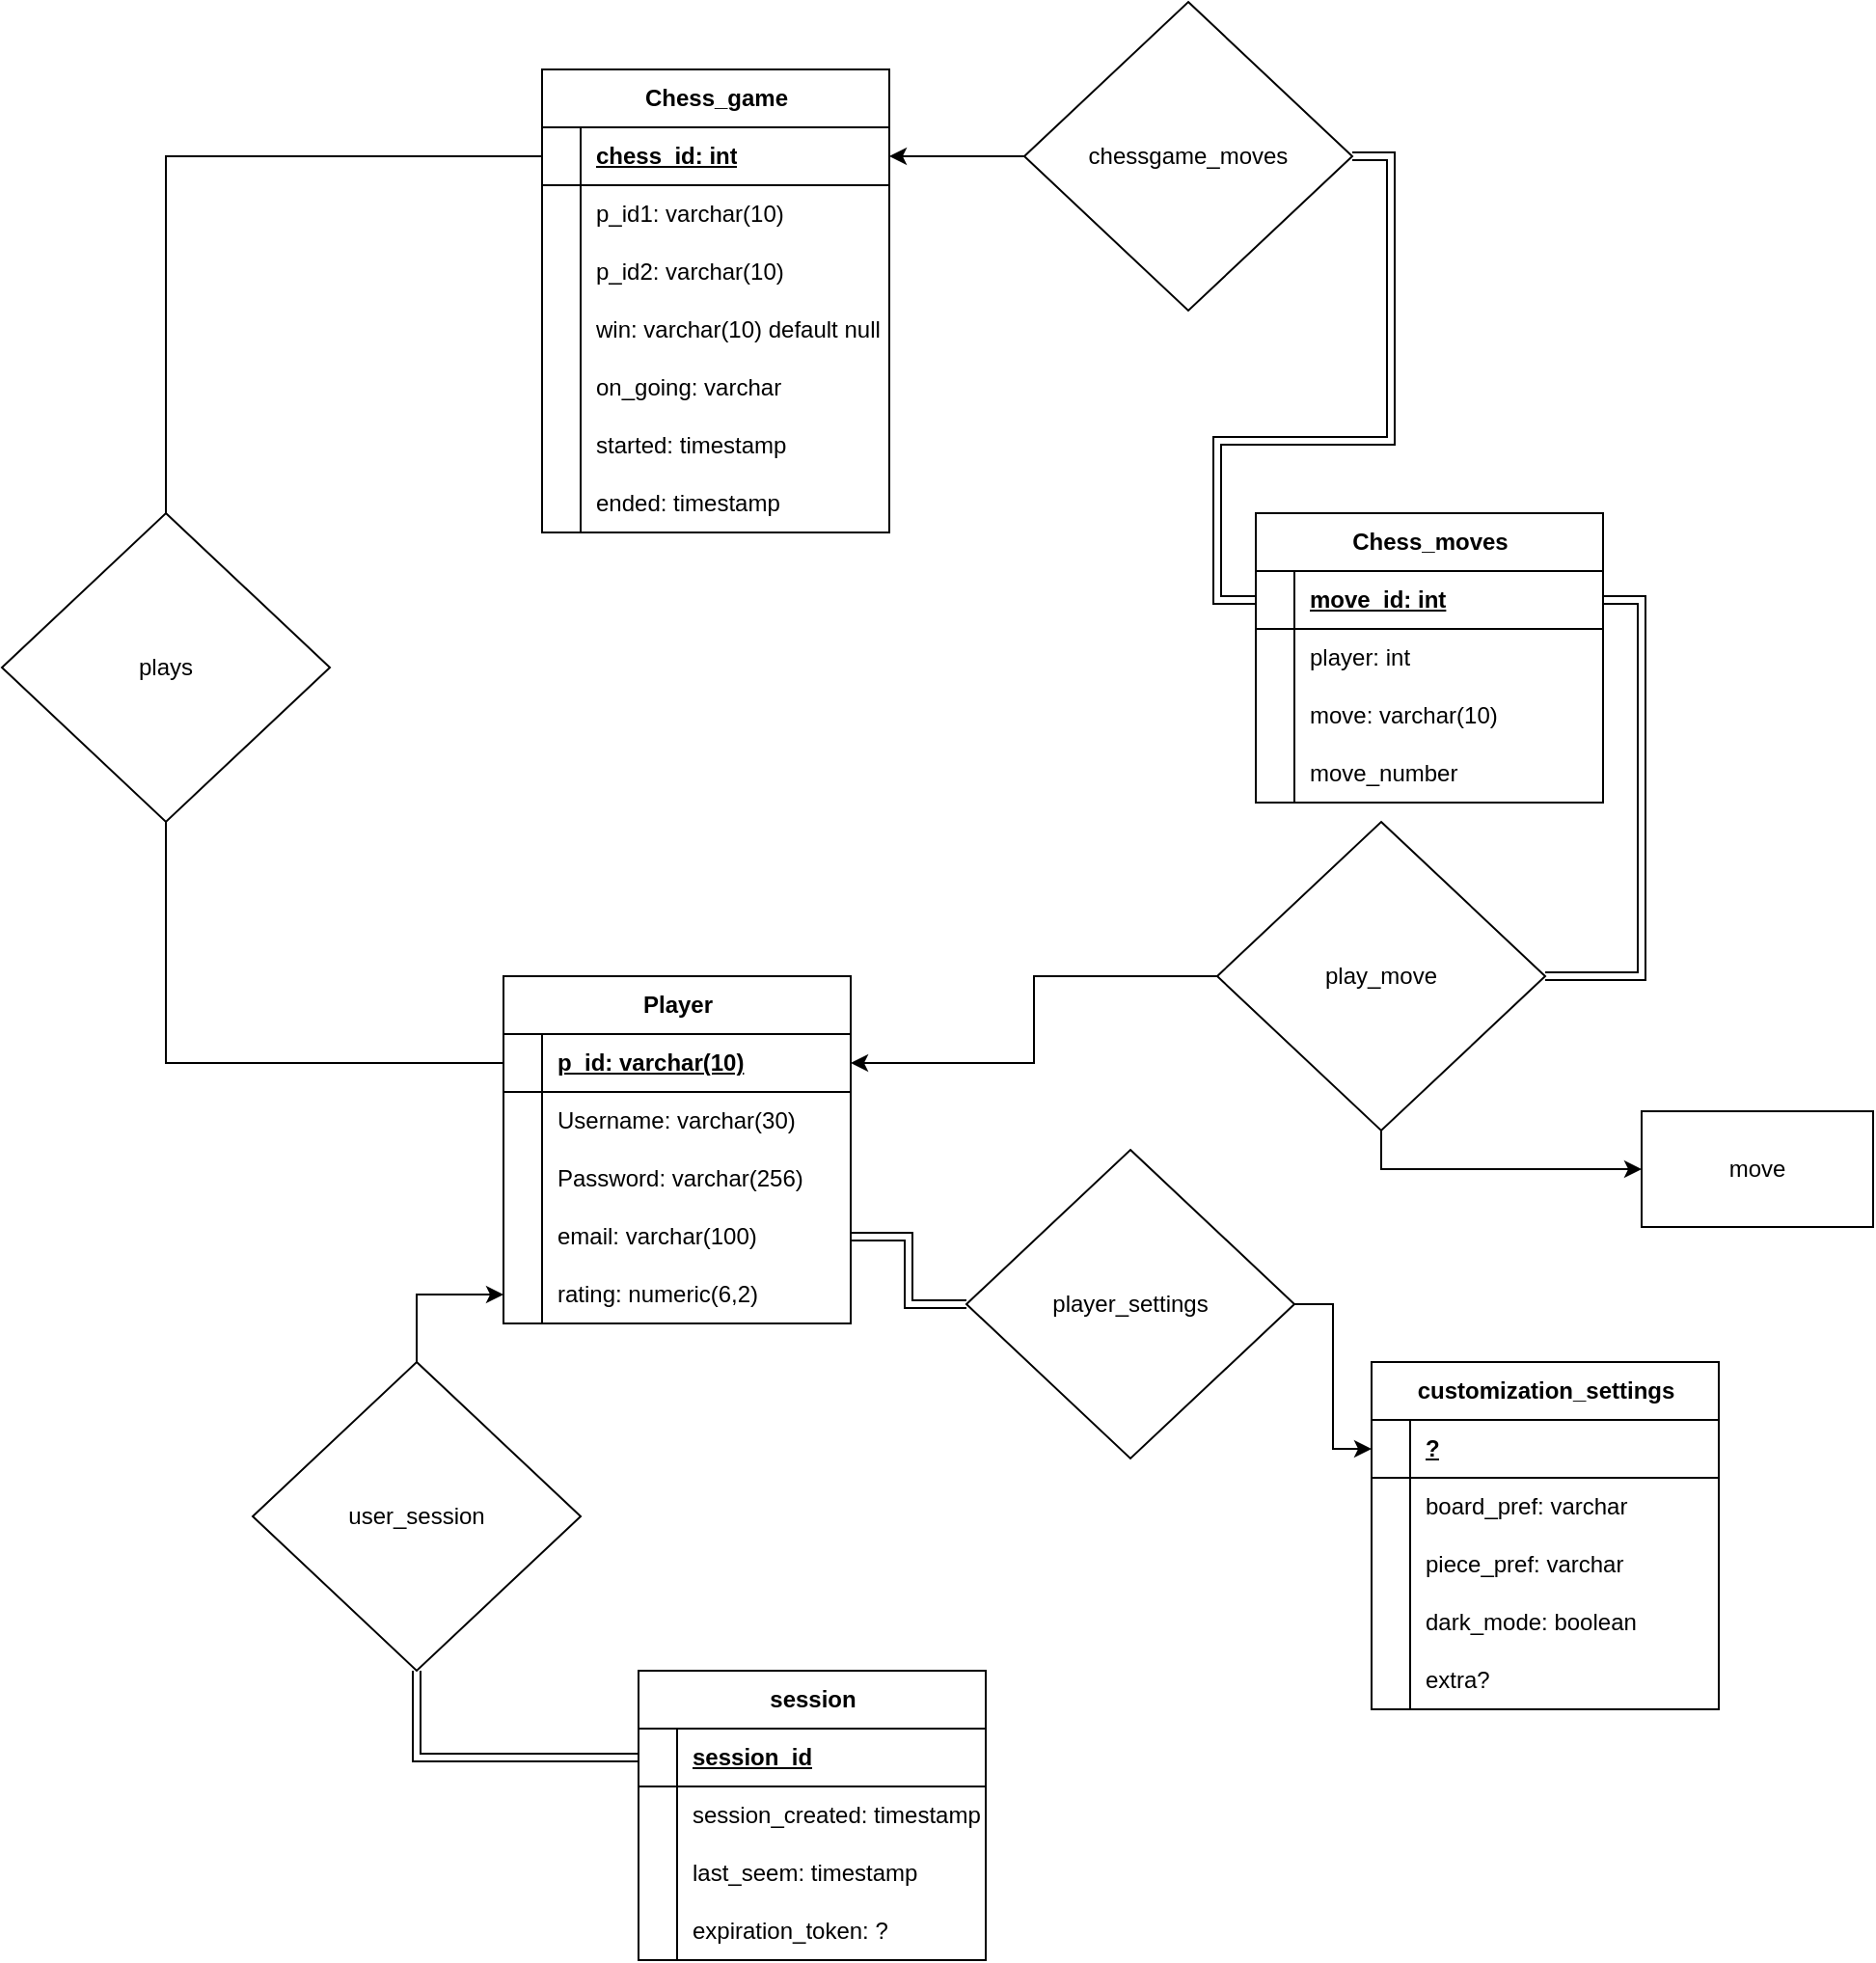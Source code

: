 <mxfile version="24.7.8">
  <diagram name="Page-1" id="qYrCSqp6k7sTd2x5lLK0">
    <mxGraphModel dx="989" dy="745" grid="1" gridSize="10" guides="1" tooltips="1" connect="1" arrows="1" fold="1" page="1" pageScale="1" pageWidth="850" pageHeight="1100" math="0" shadow="0">
      <root>
        <mxCell id="0" />
        <mxCell id="1" parent="0" />
        <mxCell id="iKL3PpLo9b1Wdhrj3Grf-9" value="Chess_game" style="shape=table;startSize=30;container=1;collapsible=1;childLayout=tableLayout;fixedRows=1;rowLines=0;fontStyle=1;align=center;resizeLast=1;html=1;" parent="1" vertex="1">
          <mxGeometry x="290" y="80" width="180" height="240" as="geometry" />
        </mxCell>
        <mxCell id="iKL3PpLo9b1Wdhrj3Grf-10" value="" style="shape=tableRow;horizontal=0;startSize=0;swimlaneHead=0;swimlaneBody=0;fillColor=none;collapsible=0;dropTarget=0;points=[[0,0.5],[1,0.5]];portConstraint=eastwest;top=0;left=0;right=0;bottom=1;" parent="iKL3PpLo9b1Wdhrj3Grf-9" vertex="1">
          <mxGeometry y="30" width="180" height="30" as="geometry" />
        </mxCell>
        <mxCell id="iKL3PpLo9b1Wdhrj3Grf-11" value="" style="shape=partialRectangle;connectable=0;fillColor=none;top=0;left=0;bottom=0;right=0;fontStyle=1;overflow=hidden;whiteSpace=wrap;html=1;" parent="iKL3PpLo9b1Wdhrj3Grf-10" vertex="1">
          <mxGeometry width="20" height="30" as="geometry">
            <mxRectangle width="20" height="30" as="alternateBounds" />
          </mxGeometry>
        </mxCell>
        <mxCell id="iKL3PpLo9b1Wdhrj3Grf-12" value="chess_id: int" style="shape=partialRectangle;connectable=0;fillColor=none;top=0;left=0;bottom=0;right=0;align=left;spacingLeft=6;fontStyle=5;overflow=hidden;whiteSpace=wrap;html=1;" parent="iKL3PpLo9b1Wdhrj3Grf-10" vertex="1">
          <mxGeometry x="20" width="160" height="30" as="geometry">
            <mxRectangle width="160" height="30" as="alternateBounds" />
          </mxGeometry>
        </mxCell>
        <mxCell id="iKL3PpLo9b1Wdhrj3Grf-13" value="" style="shape=tableRow;horizontal=0;startSize=0;swimlaneHead=0;swimlaneBody=0;fillColor=none;collapsible=0;dropTarget=0;points=[[0,0.5],[1,0.5]];portConstraint=eastwest;top=0;left=0;right=0;bottom=0;" parent="iKL3PpLo9b1Wdhrj3Grf-9" vertex="1">
          <mxGeometry y="60" width="180" height="30" as="geometry" />
        </mxCell>
        <mxCell id="iKL3PpLo9b1Wdhrj3Grf-14" value="" style="shape=partialRectangle;connectable=0;fillColor=none;top=0;left=0;bottom=0;right=0;editable=1;overflow=hidden;whiteSpace=wrap;html=1;" parent="iKL3PpLo9b1Wdhrj3Grf-13" vertex="1">
          <mxGeometry width="20" height="30" as="geometry">
            <mxRectangle width="20" height="30" as="alternateBounds" />
          </mxGeometry>
        </mxCell>
        <mxCell id="iKL3PpLo9b1Wdhrj3Grf-15" value="p_id1: varchar(10)" style="shape=partialRectangle;connectable=0;fillColor=none;top=0;left=0;bottom=0;right=0;align=left;spacingLeft=6;overflow=hidden;whiteSpace=wrap;html=1;" parent="iKL3PpLo9b1Wdhrj3Grf-13" vertex="1">
          <mxGeometry x="20" width="160" height="30" as="geometry">
            <mxRectangle width="160" height="30" as="alternateBounds" />
          </mxGeometry>
        </mxCell>
        <mxCell id="iKL3PpLo9b1Wdhrj3Grf-16" value="" style="shape=tableRow;horizontal=0;startSize=0;swimlaneHead=0;swimlaneBody=0;fillColor=none;collapsible=0;dropTarget=0;points=[[0,0.5],[1,0.5]];portConstraint=eastwest;top=0;left=0;right=0;bottom=0;" parent="iKL3PpLo9b1Wdhrj3Grf-9" vertex="1">
          <mxGeometry y="90" width="180" height="30" as="geometry" />
        </mxCell>
        <mxCell id="iKL3PpLo9b1Wdhrj3Grf-17" value="" style="shape=partialRectangle;connectable=0;fillColor=none;top=0;left=0;bottom=0;right=0;editable=1;overflow=hidden;whiteSpace=wrap;html=1;" parent="iKL3PpLo9b1Wdhrj3Grf-16" vertex="1">
          <mxGeometry width="20" height="30" as="geometry">
            <mxRectangle width="20" height="30" as="alternateBounds" />
          </mxGeometry>
        </mxCell>
        <mxCell id="iKL3PpLo9b1Wdhrj3Grf-18" value="p_id2: varchar(10)" style="shape=partialRectangle;connectable=0;fillColor=none;top=0;left=0;bottom=0;right=0;align=left;spacingLeft=6;overflow=hidden;whiteSpace=wrap;html=1;" parent="iKL3PpLo9b1Wdhrj3Grf-16" vertex="1">
          <mxGeometry x="20" width="160" height="30" as="geometry">
            <mxRectangle width="160" height="30" as="alternateBounds" />
          </mxGeometry>
        </mxCell>
        <mxCell id="iKL3PpLo9b1Wdhrj3Grf-19" value="" style="shape=tableRow;horizontal=0;startSize=0;swimlaneHead=0;swimlaneBody=0;fillColor=none;collapsible=0;dropTarget=0;points=[[0,0.5],[1,0.5]];portConstraint=eastwest;top=0;left=0;right=0;bottom=0;" parent="iKL3PpLo9b1Wdhrj3Grf-9" vertex="1">
          <mxGeometry y="120" width="180" height="30" as="geometry" />
        </mxCell>
        <mxCell id="iKL3PpLo9b1Wdhrj3Grf-20" value="" style="shape=partialRectangle;connectable=0;fillColor=none;top=0;left=0;bottom=0;right=0;editable=1;overflow=hidden;whiteSpace=wrap;html=1;" parent="iKL3PpLo9b1Wdhrj3Grf-19" vertex="1">
          <mxGeometry width="20" height="30" as="geometry">
            <mxRectangle width="20" height="30" as="alternateBounds" />
          </mxGeometry>
        </mxCell>
        <mxCell id="iKL3PpLo9b1Wdhrj3Grf-21" value="win: varchar(10) default null" style="shape=partialRectangle;connectable=0;fillColor=none;top=0;left=0;bottom=0;right=0;align=left;spacingLeft=6;overflow=hidden;whiteSpace=wrap;html=1;" parent="iKL3PpLo9b1Wdhrj3Grf-19" vertex="1">
          <mxGeometry x="20" width="160" height="30" as="geometry">
            <mxRectangle width="160" height="30" as="alternateBounds" />
          </mxGeometry>
        </mxCell>
        <mxCell id="HNaoeisaOIT4UkUStYvM-53" value="" style="shape=tableRow;horizontal=0;startSize=0;swimlaneHead=0;swimlaneBody=0;fillColor=none;collapsible=0;dropTarget=0;points=[[0,0.5],[1,0.5]];portConstraint=eastwest;top=0;left=0;right=0;bottom=0;" vertex="1" parent="iKL3PpLo9b1Wdhrj3Grf-9">
          <mxGeometry y="150" width="180" height="30" as="geometry" />
        </mxCell>
        <mxCell id="HNaoeisaOIT4UkUStYvM-54" value="" style="shape=partialRectangle;connectable=0;fillColor=none;top=0;left=0;bottom=0;right=0;editable=1;overflow=hidden;whiteSpace=wrap;html=1;" vertex="1" parent="HNaoeisaOIT4UkUStYvM-53">
          <mxGeometry width="20" height="30" as="geometry">
            <mxRectangle width="20" height="30" as="alternateBounds" />
          </mxGeometry>
        </mxCell>
        <mxCell id="HNaoeisaOIT4UkUStYvM-55" value="on_going: varchar" style="shape=partialRectangle;connectable=0;fillColor=none;top=0;left=0;bottom=0;right=0;align=left;spacingLeft=6;overflow=hidden;whiteSpace=wrap;html=1;" vertex="1" parent="HNaoeisaOIT4UkUStYvM-53">
          <mxGeometry x="20" width="160" height="30" as="geometry">
            <mxRectangle width="160" height="30" as="alternateBounds" />
          </mxGeometry>
        </mxCell>
        <mxCell id="HNaoeisaOIT4UkUStYvM-59" value="" style="shape=tableRow;horizontal=0;startSize=0;swimlaneHead=0;swimlaneBody=0;fillColor=none;collapsible=0;dropTarget=0;points=[[0,0.5],[1,0.5]];portConstraint=eastwest;top=0;left=0;right=0;bottom=0;" vertex="1" parent="iKL3PpLo9b1Wdhrj3Grf-9">
          <mxGeometry y="180" width="180" height="30" as="geometry" />
        </mxCell>
        <mxCell id="HNaoeisaOIT4UkUStYvM-60" value="" style="shape=partialRectangle;connectable=0;fillColor=none;top=0;left=0;bottom=0;right=0;editable=1;overflow=hidden;whiteSpace=wrap;html=1;" vertex="1" parent="HNaoeisaOIT4UkUStYvM-59">
          <mxGeometry width="20" height="30" as="geometry">
            <mxRectangle width="20" height="30" as="alternateBounds" />
          </mxGeometry>
        </mxCell>
        <mxCell id="HNaoeisaOIT4UkUStYvM-61" value="started: timestamp" style="shape=partialRectangle;connectable=0;fillColor=none;top=0;left=0;bottom=0;right=0;align=left;spacingLeft=6;overflow=hidden;whiteSpace=wrap;html=1;" vertex="1" parent="HNaoeisaOIT4UkUStYvM-59">
          <mxGeometry x="20" width="160" height="30" as="geometry">
            <mxRectangle width="160" height="30" as="alternateBounds" />
          </mxGeometry>
        </mxCell>
        <mxCell id="HNaoeisaOIT4UkUStYvM-62" value="" style="shape=tableRow;horizontal=0;startSize=0;swimlaneHead=0;swimlaneBody=0;fillColor=none;collapsible=0;dropTarget=0;points=[[0,0.5],[1,0.5]];portConstraint=eastwest;top=0;left=0;right=0;bottom=0;" vertex="1" parent="iKL3PpLo9b1Wdhrj3Grf-9">
          <mxGeometry y="210" width="180" height="30" as="geometry" />
        </mxCell>
        <mxCell id="HNaoeisaOIT4UkUStYvM-63" value="" style="shape=partialRectangle;connectable=0;fillColor=none;top=0;left=0;bottom=0;right=0;editable=1;overflow=hidden;whiteSpace=wrap;html=1;" vertex="1" parent="HNaoeisaOIT4UkUStYvM-62">
          <mxGeometry width="20" height="30" as="geometry">
            <mxRectangle width="20" height="30" as="alternateBounds" />
          </mxGeometry>
        </mxCell>
        <mxCell id="HNaoeisaOIT4UkUStYvM-64" value="ended: timestamp" style="shape=partialRectangle;connectable=0;fillColor=none;top=0;left=0;bottom=0;right=0;align=left;spacingLeft=6;overflow=hidden;whiteSpace=wrap;html=1;" vertex="1" parent="HNaoeisaOIT4UkUStYvM-62">
          <mxGeometry x="20" width="160" height="30" as="geometry">
            <mxRectangle width="160" height="30" as="alternateBounds" />
          </mxGeometry>
        </mxCell>
        <mxCell id="iKL3PpLo9b1Wdhrj3Grf-22" value="Chess_moves" style="shape=table;startSize=30;container=1;collapsible=1;childLayout=tableLayout;fixedRows=1;rowLines=0;fontStyle=1;align=center;resizeLast=1;html=1;" parent="1" vertex="1">
          <mxGeometry x="660" y="310" width="180" height="150" as="geometry" />
        </mxCell>
        <mxCell id="iKL3PpLo9b1Wdhrj3Grf-23" value="" style="shape=tableRow;horizontal=0;startSize=0;swimlaneHead=0;swimlaneBody=0;fillColor=none;collapsible=0;dropTarget=0;points=[[0,0.5],[1,0.5]];portConstraint=eastwest;top=0;left=0;right=0;bottom=1;" parent="iKL3PpLo9b1Wdhrj3Grf-22" vertex="1">
          <mxGeometry y="30" width="180" height="30" as="geometry" />
        </mxCell>
        <mxCell id="iKL3PpLo9b1Wdhrj3Grf-24" value="" style="shape=partialRectangle;connectable=0;fillColor=none;top=0;left=0;bottom=0;right=0;fontStyle=1;overflow=hidden;whiteSpace=wrap;html=1;" parent="iKL3PpLo9b1Wdhrj3Grf-23" vertex="1">
          <mxGeometry width="20" height="30" as="geometry">
            <mxRectangle width="20" height="30" as="alternateBounds" />
          </mxGeometry>
        </mxCell>
        <mxCell id="iKL3PpLo9b1Wdhrj3Grf-25" value="move_id: int" style="shape=partialRectangle;connectable=0;fillColor=none;top=0;left=0;bottom=0;right=0;align=left;spacingLeft=6;fontStyle=5;overflow=hidden;whiteSpace=wrap;html=1;" parent="iKL3PpLo9b1Wdhrj3Grf-23" vertex="1">
          <mxGeometry x="20" width="160" height="30" as="geometry">
            <mxRectangle width="160" height="30" as="alternateBounds" />
          </mxGeometry>
        </mxCell>
        <mxCell id="iKL3PpLo9b1Wdhrj3Grf-26" value="" style="shape=tableRow;horizontal=0;startSize=0;swimlaneHead=0;swimlaneBody=0;fillColor=none;collapsible=0;dropTarget=0;points=[[0,0.5],[1,0.5]];portConstraint=eastwest;top=0;left=0;right=0;bottom=0;" parent="iKL3PpLo9b1Wdhrj3Grf-22" vertex="1">
          <mxGeometry y="60" width="180" height="30" as="geometry" />
        </mxCell>
        <mxCell id="iKL3PpLo9b1Wdhrj3Grf-27" value="" style="shape=partialRectangle;connectable=0;fillColor=none;top=0;left=0;bottom=0;right=0;editable=1;overflow=hidden;whiteSpace=wrap;html=1;" parent="iKL3PpLo9b1Wdhrj3Grf-26" vertex="1">
          <mxGeometry width="20" height="30" as="geometry">
            <mxRectangle width="20" height="30" as="alternateBounds" />
          </mxGeometry>
        </mxCell>
        <mxCell id="iKL3PpLo9b1Wdhrj3Grf-28" value="player: int" style="shape=partialRectangle;connectable=0;fillColor=none;top=0;left=0;bottom=0;right=0;align=left;spacingLeft=6;overflow=hidden;whiteSpace=wrap;html=1;" parent="iKL3PpLo9b1Wdhrj3Grf-26" vertex="1">
          <mxGeometry x="20" width="160" height="30" as="geometry">
            <mxRectangle width="160" height="30" as="alternateBounds" />
          </mxGeometry>
        </mxCell>
        <mxCell id="iKL3PpLo9b1Wdhrj3Grf-29" value="" style="shape=tableRow;horizontal=0;startSize=0;swimlaneHead=0;swimlaneBody=0;fillColor=none;collapsible=0;dropTarget=0;points=[[0,0.5],[1,0.5]];portConstraint=eastwest;top=0;left=0;right=0;bottom=0;" parent="iKL3PpLo9b1Wdhrj3Grf-22" vertex="1">
          <mxGeometry y="90" width="180" height="30" as="geometry" />
        </mxCell>
        <mxCell id="iKL3PpLo9b1Wdhrj3Grf-30" value="" style="shape=partialRectangle;connectable=0;fillColor=none;top=0;left=0;bottom=0;right=0;editable=1;overflow=hidden;whiteSpace=wrap;html=1;" parent="iKL3PpLo9b1Wdhrj3Grf-29" vertex="1">
          <mxGeometry width="20" height="30" as="geometry">
            <mxRectangle width="20" height="30" as="alternateBounds" />
          </mxGeometry>
        </mxCell>
        <mxCell id="iKL3PpLo9b1Wdhrj3Grf-31" value="move: varchar(10)" style="shape=partialRectangle;connectable=0;fillColor=none;top=0;left=0;bottom=0;right=0;align=left;spacingLeft=6;overflow=hidden;whiteSpace=wrap;html=1;" parent="iKL3PpLo9b1Wdhrj3Grf-29" vertex="1">
          <mxGeometry x="20" width="160" height="30" as="geometry">
            <mxRectangle width="160" height="30" as="alternateBounds" />
          </mxGeometry>
        </mxCell>
        <mxCell id="iKL3PpLo9b1Wdhrj3Grf-32" value="" style="shape=tableRow;horizontal=0;startSize=0;swimlaneHead=0;swimlaneBody=0;fillColor=none;collapsible=0;dropTarget=0;points=[[0,0.5],[1,0.5]];portConstraint=eastwest;top=0;left=0;right=0;bottom=0;" parent="iKL3PpLo9b1Wdhrj3Grf-22" vertex="1">
          <mxGeometry y="120" width="180" height="30" as="geometry" />
        </mxCell>
        <mxCell id="iKL3PpLo9b1Wdhrj3Grf-33" value="" style="shape=partialRectangle;connectable=0;fillColor=none;top=0;left=0;bottom=0;right=0;editable=1;overflow=hidden;whiteSpace=wrap;html=1;" parent="iKL3PpLo9b1Wdhrj3Grf-32" vertex="1">
          <mxGeometry width="20" height="30" as="geometry">
            <mxRectangle width="20" height="30" as="alternateBounds" />
          </mxGeometry>
        </mxCell>
        <mxCell id="iKL3PpLo9b1Wdhrj3Grf-34" value="move_number" style="shape=partialRectangle;connectable=0;fillColor=none;top=0;left=0;bottom=0;right=0;align=left;spacingLeft=6;overflow=hidden;whiteSpace=wrap;html=1;" parent="iKL3PpLo9b1Wdhrj3Grf-32" vertex="1">
          <mxGeometry x="20" width="160" height="30" as="geometry">
            <mxRectangle width="160" height="30" as="alternateBounds" />
          </mxGeometry>
        </mxCell>
        <mxCell id="iKL3PpLo9b1Wdhrj3Grf-35" value="Player" style="shape=table;startSize=30;container=1;collapsible=1;childLayout=tableLayout;fixedRows=1;rowLines=0;fontStyle=1;align=center;resizeLast=1;html=1;" parent="1" vertex="1">
          <mxGeometry x="270" y="550" width="180" height="180" as="geometry" />
        </mxCell>
        <mxCell id="iKL3PpLo9b1Wdhrj3Grf-36" value="" style="shape=tableRow;horizontal=0;startSize=0;swimlaneHead=0;swimlaneBody=0;fillColor=none;collapsible=0;dropTarget=0;points=[[0,0.5],[1,0.5]];portConstraint=eastwest;top=0;left=0;right=0;bottom=1;" parent="iKL3PpLo9b1Wdhrj3Grf-35" vertex="1">
          <mxGeometry y="30" width="180" height="30" as="geometry" />
        </mxCell>
        <mxCell id="iKL3PpLo9b1Wdhrj3Grf-37" value="" style="shape=partialRectangle;connectable=0;fillColor=none;top=0;left=0;bottom=0;right=0;fontStyle=1;overflow=hidden;whiteSpace=wrap;html=1;" parent="iKL3PpLo9b1Wdhrj3Grf-36" vertex="1">
          <mxGeometry width="20" height="30" as="geometry">
            <mxRectangle width="20" height="30" as="alternateBounds" />
          </mxGeometry>
        </mxCell>
        <mxCell id="iKL3PpLo9b1Wdhrj3Grf-38" value="p_id: varchar(10)" style="shape=partialRectangle;connectable=0;fillColor=none;top=0;left=0;bottom=0;right=0;align=left;spacingLeft=6;fontStyle=5;overflow=hidden;whiteSpace=wrap;html=1;" parent="iKL3PpLo9b1Wdhrj3Grf-36" vertex="1">
          <mxGeometry x="20" width="160" height="30" as="geometry">
            <mxRectangle width="160" height="30" as="alternateBounds" />
          </mxGeometry>
        </mxCell>
        <mxCell id="iKL3PpLo9b1Wdhrj3Grf-39" value="" style="shape=tableRow;horizontal=0;startSize=0;swimlaneHead=0;swimlaneBody=0;fillColor=none;collapsible=0;dropTarget=0;points=[[0,0.5],[1,0.5]];portConstraint=eastwest;top=0;left=0;right=0;bottom=0;" parent="iKL3PpLo9b1Wdhrj3Grf-35" vertex="1">
          <mxGeometry y="60" width="180" height="30" as="geometry" />
        </mxCell>
        <mxCell id="iKL3PpLo9b1Wdhrj3Grf-40" value="" style="shape=partialRectangle;connectable=0;fillColor=none;top=0;left=0;bottom=0;right=0;editable=1;overflow=hidden;whiteSpace=wrap;html=1;" parent="iKL3PpLo9b1Wdhrj3Grf-39" vertex="1">
          <mxGeometry width="20" height="30" as="geometry">
            <mxRectangle width="20" height="30" as="alternateBounds" />
          </mxGeometry>
        </mxCell>
        <mxCell id="iKL3PpLo9b1Wdhrj3Grf-41" value="Username: varchar(30)" style="shape=partialRectangle;connectable=0;fillColor=none;top=0;left=0;bottom=0;right=0;align=left;spacingLeft=6;overflow=hidden;whiteSpace=wrap;html=1;" parent="iKL3PpLo9b1Wdhrj3Grf-39" vertex="1">
          <mxGeometry x="20" width="160" height="30" as="geometry">
            <mxRectangle width="160" height="30" as="alternateBounds" />
          </mxGeometry>
        </mxCell>
        <mxCell id="iKL3PpLo9b1Wdhrj3Grf-42" value="" style="shape=tableRow;horizontal=0;startSize=0;swimlaneHead=0;swimlaneBody=0;fillColor=none;collapsible=0;dropTarget=0;points=[[0,0.5],[1,0.5]];portConstraint=eastwest;top=0;left=0;right=0;bottom=0;" parent="iKL3PpLo9b1Wdhrj3Grf-35" vertex="1">
          <mxGeometry y="90" width="180" height="30" as="geometry" />
        </mxCell>
        <mxCell id="iKL3PpLo9b1Wdhrj3Grf-43" value="" style="shape=partialRectangle;connectable=0;fillColor=none;top=0;left=0;bottom=0;right=0;editable=1;overflow=hidden;whiteSpace=wrap;html=1;" parent="iKL3PpLo9b1Wdhrj3Grf-42" vertex="1">
          <mxGeometry width="20" height="30" as="geometry">
            <mxRectangle width="20" height="30" as="alternateBounds" />
          </mxGeometry>
        </mxCell>
        <mxCell id="iKL3PpLo9b1Wdhrj3Grf-44" value="Password: varchar(256)" style="shape=partialRectangle;connectable=0;fillColor=none;top=0;left=0;bottom=0;right=0;align=left;spacingLeft=6;overflow=hidden;whiteSpace=wrap;html=1;" parent="iKL3PpLo9b1Wdhrj3Grf-42" vertex="1">
          <mxGeometry x="20" width="160" height="30" as="geometry">
            <mxRectangle width="160" height="30" as="alternateBounds" />
          </mxGeometry>
        </mxCell>
        <mxCell id="iKL3PpLo9b1Wdhrj3Grf-45" value="" style="shape=tableRow;horizontal=0;startSize=0;swimlaneHead=0;swimlaneBody=0;fillColor=none;collapsible=0;dropTarget=0;points=[[0,0.5],[1,0.5]];portConstraint=eastwest;top=0;left=0;right=0;bottom=0;" parent="iKL3PpLo9b1Wdhrj3Grf-35" vertex="1">
          <mxGeometry y="120" width="180" height="30" as="geometry" />
        </mxCell>
        <mxCell id="iKL3PpLo9b1Wdhrj3Grf-46" value="" style="shape=partialRectangle;connectable=0;fillColor=none;top=0;left=0;bottom=0;right=0;editable=1;overflow=hidden;whiteSpace=wrap;html=1;" parent="iKL3PpLo9b1Wdhrj3Grf-45" vertex="1">
          <mxGeometry width="20" height="30" as="geometry">
            <mxRectangle width="20" height="30" as="alternateBounds" />
          </mxGeometry>
        </mxCell>
        <mxCell id="iKL3PpLo9b1Wdhrj3Grf-47" value="email: varchar(100)" style="shape=partialRectangle;connectable=0;fillColor=none;top=0;left=0;bottom=0;right=0;align=left;spacingLeft=6;overflow=hidden;whiteSpace=wrap;html=1;" parent="iKL3PpLo9b1Wdhrj3Grf-45" vertex="1">
          <mxGeometry x="20" width="160" height="30" as="geometry">
            <mxRectangle width="160" height="30" as="alternateBounds" />
          </mxGeometry>
        </mxCell>
        <mxCell id="iKL3PpLo9b1Wdhrj3Grf-93" value="" style="shape=tableRow;horizontal=0;startSize=0;swimlaneHead=0;swimlaneBody=0;fillColor=none;collapsible=0;dropTarget=0;points=[[0,0.5],[1,0.5]];portConstraint=eastwest;top=0;left=0;right=0;bottom=0;" parent="iKL3PpLo9b1Wdhrj3Grf-35" vertex="1">
          <mxGeometry y="150" width="180" height="30" as="geometry" />
        </mxCell>
        <mxCell id="iKL3PpLo9b1Wdhrj3Grf-94" value="" style="shape=partialRectangle;connectable=0;fillColor=none;top=0;left=0;bottom=0;right=0;editable=1;overflow=hidden;whiteSpace=wrap;html=1;" parent="iKL3PpLo9b1Wdhrj3Grf-93" vertex="1">
          <mxGeometry width="20" height="30" as="geometry">
            <mxRectangle width="20" height="30" as="alternateBounds" />
          </mxGeometry>
        </mxCell>
        <mxCell id="iKL3PpLo9b1Wdhrj3Grf-95" value="rating: numeric(6,2)" style="shape=partialRectangle;connectable=0;fillColor=none;top=0;left=0;bottom=0;right=0;align=left;spacingLeft=6;overflow=hidden;whiteSpace=wrap;html=1;" parent="iKL3PpLo9b1Wdhrj3Grf-93" vertex="1">
          <mxGeometry x="20" width="160" height="30" as="geometry">
            <mxRectangle width="160" height="30" as="alternateBounds" />
          </mxGeometry>
        </mxCell>
        <mxCell id="HNaoeisaOIT4UkUStYvM-3" style="edgeStyle=orthogonalEdgeStyle;rounded=0;orthogonalLoop=1;jettySize=auto;html=1;exitX=0.5;exitY=0;exitDx=0;exitDy=0;entryX=0;entryY=0.5;entryDx=0;entryDy=0;endArrow=none;endFill=0;" edge="1" parent="1" source="iKL3PpLo9b1Wdhrj3Grf-96" target="iKL3PpLo9b1Wdhrj3Grf-10">
          <mxGeometry relative="1" as="geometry" />
        </mxCell>
        <mxCell id="iKL3PpLo9b1Wdhrj3Grf-96" value="plays" style="rhombus;whiteSpace=wrap;html=1;" parent="1" vertex="1">
          <mxGeometry x="10" y="310" width="170" height="160" as="geometry" />
        </mxCell>
        <mxCell id="HNaoeisaOIT4UkUStYvM-7" style="edgeStyle=orthogonalEdgeStyle;rounded=0;orthogonalLoop=1;jettySize=auto;html=1;exitX=1;exitY=0.5;exitDx=0;exitDy=0;entryX=0;entryY=0.5;entryDx=0;entryDy=0;endArrow=none;endFill=0;shape=link;" edge="1" parent="1" source="HNaoeisaOIT4UkUStYvM-5" target="iKL3PpLo9b1Wdhrj3Grf-23">
          <mxGeometry relative="1" as="geometry" />
        </mxCell>
        <mxCell id="HNaoeisaOIT4UkUStYvM-5" value="chessgame_moves" style="rhombus;whiteSpace=wrap;html=1;" vertex="1" parent="1">
          <mxGeometry x="540" y="45" width="170" height="160" as="geometry" />
        </mxCell>
        <mxCell id="HNaoeisaOIT4UkUStYvM-6" style="edgeStyle=orthogonalEdgeStyle;rounded=0;orthogonalLoop=1;jettySize=auto;html=1;exitX=1;exitY=0.5;exitDx=0;exitDy=0;entryX=0;entryY=0.5;entryDx=0;entryDy=0;endArrow=none;endFill=0;startArrow=classic;startFill=1;" edge="1" parent="1" source="iKL3PpLo9b1Wdhrj3Grf-10" target="HNaoeisaOIT4UkUStYvM-5">
          <mxGeometry relative="1" as="geometry" />
        </mxCell>
        <mxCell id="HNaoeisaOIT4UkUStYvM-10" style="edgeStyle=orthogonalEdgeStyle;rounded=0;orthogonalLoop=1;jettySize=auto;html=1;exitX=1;exitY=0.5;exitDx=0;exitDy=0;entryX=1;entryY=0.5;entryDx=0;entryDy=0;endArrow=none;endFill=0;shape=link;" edge="1" parent="1" source="HNaoeisaOIT4UkUStYvM-8" target="iKL3PpLo9b1Wdhrj3Grf-23">
          <mxGeometry relative="1" as="geometry" />
        </mxCell>
        <mxCell id="HNaoeisaOIT4UkUStYvM-66" value="" style="edgeStyle=orthogonalEdgeStyle;rounded=0;orthogonalLoop=1;jettySize=auto;html=1;exitX=0.5;exitY=1;exitDx=0;exitDy=0;entryX=0;entryY=0.5;entryDx=0;entryDy=0;" edge="1" parent="1" source="HNaoeisaOIT4UkUStYvM-8" target="HNaoeisaOIT4UkUStYvM-65">
          <mxGeometry relative="1" as="geometry" />
        </mxCell>
        <mxCell id="HNaoeisaOIT4UkUStYvM-8" value="play_move" style="rhombus;whiteSpace=wrap;html=1;" vertex="1" parent="1">
          <mxGeometry x="640" y="470" width="170" height="160" as="geometry" />
        </mxCell>
        <mxCell id="HNaoeisaOIT4UkUStYvM-9" style="edgeStyle=orthogonalEdgeStyle;rounded=0;orthogonalLoop=1;jettySize=auto;html=1;exitX=1;exitY=0.5;exitDx=0;exitDy=0;endArrow=none;endFill=0;startArrow=classic;startFill=1;" edge="1" parent="1" source="iKL3PpLo9b1Wdhrj3Grf-36" target="HNaoeisaOIT4UkUStYvM-8">
          <mxGeometry relative="1" as="geometry" />
        </mxCell>
        <mxCell id="HNaoeisaOIT4UkUStYvM-11" style="edgeStyle=orthogonalEdgeStyle;rounded=0;orthogonalLoop=1;jettySize=auto;html=1;exitX=0;exitY=0.5;exitDx=0;exitDy=0;entryX=0.5;entryY=1;entryDx=0;entryDy=0;endArrow=none;endFill=0;" edge="1" parent="1" source="iKL3PpLo9b1Wdhrj3Grf-36" target="iKL3PpLo9b1Wdhrj3Grf-96">
          <mxGeometry relative="1" as="geometry" />
        </mxCell>
        <mxCell id="HNaoeisaOIT4UkUStYvM-12" value="customization_settings" style="shape=table;startSize=30;container=1;collapsible=1;childLayout=tableLayout;fixedRows=1;rowLines=0;fontStyle=1;align=center;resizeLast=1;html=1;" vertex="1" parent="1">
          <mxGeometry x="720" y="750" width="180" height="180" as="geometry" />
        </mxCell>
        <mxCell id="HNaoeisaOIT4UkUStYvM-13" value="" style="shape=tableRow;horizontal=0;startSize=0;swimlaneHead=0;swimlaneBody=0;fillColor=none;collapsible=0;dropTarget=0;points=[[0,0.5],[1,0.5]];portConstraint=eastwest;top=0;left=0;right=0;bottom=1;" vertex="1" parent="HNaoeisaOIT4UkUStYvM-12">
          <mxGeometry y="30" width="180" height="30" as="geometry" />
        </mxCell>
        <mxCell id="HNaoeisaOIT4UkUStYvM-14" value="" style="shape=partialRectangle;connectable=0;fillColor=none;top=0;left=0;bottom=0;right=0;fontStyle=1;overflow=hidden;whiteSpace=wrap;html=1;" vertex="1" parent="HNaoeisaOIT4UkUStYvM-13">
          <mxGeometry width="20" height="30" as="geometry">
            <mxRectangle width="20" height="30" as="alternateBounds" />
          </mxGeometry>
        </mxCell>
        <mxCell id="HNaoeisaOIT4UkUStYvM-15" value="?" style="shape=partialRectangle;connectable=0;fillColor=none;top=0;left=0;bottom=0;right=0;align=left;spacingLeft=6;fontStyle=5;overflow=hidden;whiteSpace=wrap;html=1;" vertex="1" parent="HNaoeisaOIT4UkUStYvM-13">
          <mxGeometry x="20" width="160" height="30" as="geometry">
            <mxRectangle width="160" height="30" as="alternateBounds" />
          </mxGeometry>
        </mxCell>
        <mxCell id="HNaoeisaOIT4UkUStYvM-16" value="" style="shape=tableRow;horizontal=0;startSize=0;swimlaneHead=0;swimlaneBody=0;fillColor=none;collapsible=0;dropTarget=0;points=[[0,0.5],[1,0.5]];portConstraint=eastwest;top=0;left=0;right=0;bottom=0;" vertex="1" parent="HNaoeisaOIT4UkUStYvM-12">
          <mxGeometry y="60" width="180" height="30" as="geometry" />
        </mxCell>
        <mxCell id="HNaoeisaOIT4UkUStYvM-17" value="" style="shape=partialRectangle;connectable=0;fillColor=none;top=0;left=0;bottom=0;right=0;editable=1;overflow=hidden;whiteSpace=wrap;html=1;" vertex="1" parent="HNaoeisaOIT4UkUStYvM-16">
          <mxGeometry width="20" height="30" as="geometry">
            <mxRectangle width="20" height="30" as="alternateBounds" />
          </mxGeometry>
        </mxCell>
        <mxCell id="HNaoeisaOIT4UkUStYvM-18" value="board_pref: varchar" style="shape=partialRectangle;connectable=0;fillColor=none;top=0;left=0;bottom=0;right=0;align=left;spacingLeft=6;overflow=hidden;whiteSpace=wrap;html=1;" vertex="1" parent="HNaoeisaOIT4UkUStYvM-16">
          <mxGeometry x="20" width="160" height="30" as="geometry">
            <mxRectangle width="160" height="30" as="alternateBounds" />
          </mxGeometry>
        </mxCell>
        <mxCell id="HNaoeisaOIT4UkUStYvM-19" value="" style="shape=tableRow;horizontal=0;startSize=0;swimlaneHead=0;swimlaneBody=0;fillColor=none;collapsible=0;dropTarget=0;points=[[0,0.5],[1,0.5]];portConstraint=eastwest;top=0;left=0;right=0;bottom=0;" vertex="1" parent="HNaoeisaOIT4UkUStYvM-12">
          <mxGeometry y="90" width="180" height="30" as="geometry" />
        </mxCell>
        <mxCell id="HNaoeisaOIT4UkUStYvM-20" value="" style="shape=partialRectangle;connectable=0;fillColor=none;top=0;left=0;bottom=0;right=0;editable=1;overflow=hidden;whiteSpace=wrap;html=1;" vertex="1" parent="HNaoeisaOIT4UkUStYvM-19">
          <mxGeometry width="20" height="30" as="geometry">
            <mxRectangle width="20" height="30" as="alternateBounds" />
          </mxGeometry>
        </mxCell>
        <mxCell id="HNaoeisaOIT4UkUStYvM-21" value="piece_pref: varchar" style="shape=partialRectangle;connectable=0;fillColor=none;top=0;left=0;bottom=0;right=0;align=left;spacingLeft=6;overflow=hidden;whiteSpace=wrap;html=1;" vertex="1" parent="HNaoeisaOIT4UkUStYvM-19">
          <mxGeometry x="20" width="160" height="30" as="geometry">
            <mxRectangle width="160" height="30" as="alternateBounds" />
          </mxGeometry>
        </mxCell>
        <mxCell id="HNaoeisaOIT4UkUStYvM-22" value="" style="shape=tableRow;horizontal=0;startSize=0;swimlaneHead=0;swimlaneBody=0;fillColor=none;collapsible=0;dropTarget=0;points=[[0,0.5],[1,0.5]];portConstraint=eastwest;top=0;left=0;right=0;bottom=0;" vertex="1" parent="HNaoeisaOIT4UkUStYvM-12">
          <mxGeometry y="120" width="180" height="30" as="geometry" />
        </mxCell>
        <mxCell id="HNaoeisaOIT4UkUStYvM-23" value="" style="shape=partialRectangle;connectable=0;fillColor=none;top=0;left=0;bottom=0;right=0;editable=1;overflow=hidden;whiteSpace=wrap;html=1;" vertex="1" parent="HNaoeisaOIT4UkUStYvM-22">
          <mxGeometry width="20" height="30" as="geometry">
            <mxRectangle width="20" height="30" as="alternateBounds" />
          </mxGeometry>
        </mxCell>
        <mxCell id="HNaoeisaOIT4UkUStYvM-24" value="dark_mode: boolean" style="shape=partialRectangle;connectable=0;fillColor=none;top=0;left=0;bottom=0;right=0;align=left;spacingLeft=6;overflow=hidden;whiteSpace=wrap;html=1;" vertex="1" parent="HNaoeisaOIT4UkUStYvM-22">
          <mxGeometry x="20" width="160" height="30" as="geometry">
            <mxRectangle width="160" height="30" as="alternateBounds" />
          </mxGeometry>
        </mxCell>
        <mxCell id="HNaoeisaOIT4UkUStYvM-25" value="" style="shape=tableRow;horizontal=0;startSize=0;swimlaneHead=0;swimlaneBody=0;fillColor=none;collapsible=0;dropTarget=0;points=[[0,0.5],[1,0.5]];portConstraint=eastwest;top=0;left=0;right=0;bottom=0;" vertex="1" parent="HNaoeisaOIT4UkUStYvM-12">
          <mxGeometry y="150" width="180" height="30" as="geometry" />
        </mxCell>
        <mxCell id="HNaoeisaOIT4UkUStYvM-26" value="" style="shape=partialRectangle;connectable=0;fillColor=none;top=0;left=0;bottom=0;right=0;editable=1;overflow=hidden;whiteSpace=wrap;html=1;" vertex="1" parent="HNaoeisaOIT4UkUStYvM-25">
          <mxGeometry width="20" height="30" as="geometry">
            <mxRectangle width="20" height="30" as="alternateBounds" />
          </mxGeometry>
        </mxCell>
        <mxCell id="HNaoeisaOIT4UkUStYvM-27" value="extra?" style="shape=partialRectangle;connectable=0;fillColor=none;top=0;left=0;bottom=0;right=0;align=left;spacingLeft=6;overflow=hidden;whiteSpace=wrap;html=1;" vertex="1" parent="HNaoeisaOIT4UkUStYvM-25">
          <mxGeometry x="20" width="160" height="30" as="geometry">
            <mxRectangle width="160" height="30" as="alternateBounds" />
          </mxGeometry>
        </mxCell>
        <mxCell id="HNaoeisaOIT4UkUStYvM-31" style="edgeStyle=orthogonalEdgeStyle;rounded=0;orthogonalLoop=1;jettySize=auto;html=1;exitX=1;exitY=0.5;exitDx=0;exitDy=0;entryX=0;entryY=0.5;entryDx=0;entryDy=0;" edge="1" parent="1" source="HNaoeisaOIT4UkUStYvM-29" target="HNaoeisaOIT4UkUStYvM-13">
          <mxGeometry relative="1" as="geometry" />
        </mxCell>
        <mxCell id="HNaoeisaOIT4UkUStYvM-29" value="player_settings" style="rhombus;whiteSpace=wrap;html=1;" vertex="1" parent="1">
          <mxGeometry x="510" y="640" width="170" height="160" as="geometry" />
        </mxCell>
        <mxCell id="HNaoeisaOIT4UkUStYvM-30" style="edgeStyle=orthogonalEdgeStyle;rounded=0;orthogonalLoop=1;jettySize=auto;html=1;exitX=1;exitY=0.5;exitDx=0;exitDy=0;entryX=0;entryY=0.5;entryDx=0;entryDy=0;endArrow=none;endFill=0;shape=link;" edge="1" parent="1" source="iKL3PpLo9b1Wdhrj3Grf-45" target="HNaoeisaOIT4UkUStYvM-29">
          <mxGeometry relative="1" as="geometry">
            <Array as="points">
              <mxPoint x="480" y="685" />
              <mxPoint x="480" y="720" />
            </Array>
          </mxGeometry>
        </mxCell>
        <mxCell id="HNaoeisaOIT4UkUStYvM-52" style="edgeStyle=orthogonalEdgeStyle;rounded=0;orthogonalLoop=1;jettySize=auto;html=1;exitX=0.5;exitY=1;exitDx=0;exitDy=0;entryX=0;entryY=0.5;entryDx=0;entryDy=0;endArrow=none;endFill=0;shape=link;" edge="1" parent="1" source="HNaoeisaOIT4UkUStYvM-33" target="HNaoeisaOIT4UkUStYvM-37">
          <mxGeometry relative="1" as="geometry" />
        </mxCell>
        <mxCell id="HNaoeisaOIT4UkUStYvM-33" value="user_session" style="rhombus;whiteSpace=wrap;html=1;" vertex="1" parent="1">
          <mxGeometry x="140" y="750" width="170" height="160" as="geometry" />
        </mxCell>
        <mxCell id="HNaoeisaOIT4UkUStYvM-34" style="edgeStyle=orthogonalEdgeStyle;rounded=0;orthogonalLoop=1;jettySize=auto;html=1;exitX=0;exitY=0.5;exitDx=0;exitDy=0;entryX=0.5;entryY=0;entryDx=0;entryDy=0;endArrow=none;endFill=0;startArrow=classic;startFill=1;" edge="1" parent="1" source="iKL3PpLo9b1Wdhrj3Grf-93" target="HNaoeisaOIT4UkUStYvM-33">
          <mxGeometry relative="1" as="geometry" />
        </mxCell>
        <mxCell id="HNaoeisaOIT4UkUStYvM-36" value="session" style="shape=table;startSize=30;container=1;collapsible=1;childLayout=tableLayout;fixedRows=1;rowLines=0;fontStyle=1;align=center;resizeLast=1;html=1;" vertex="1" parent="1">
          <mxGeometry x="340" y="910" width="180" height="150" as="geometry" />
        </mxCell>
        <mxCell id="HNaoeisaOIT4UkUStYvM-37" value="" style="shape=tableRow;horizontal=0;startSize=0;swimlaneHead=0;swimlaneBody=0;fillColor=none;collapsible=0;dropTarget=0;points=[[0,0.5],[1,0.5]];portConstraint=eastwest;top=0;left=0;right=0;bottom=1;" vertex="1" parent="HNaoeisaOIT4UkUStYvM-36">
          <mxGeometry y="30" width="180" height="30" as="geometry" />
        </mxCell>
        <mxCell id="HNaoeisaOIT4UkUStYvM-38" value="" style="shape=partialRectangle;connectable=0;fillColor=none;top=0;left=0;bottom=0;right=0;fontStyle=1;overflow=hidden;whiteSpace=wrap;html=1;" vertex="1" parent="HNaoeisaOIT4UkUStYvM-37">
          <mxGeometry width="20" height="30" as="geometry">
            <mxRectangle width="20" height="30" as="alternateBounds" />
          </mxGeometry>
        </mxCell>
        <mxCell id="HNaoeisaOIT4UkUStYvM-39" value="session_id" style="shape=partialRectangle;connectable=0;fillColor=none;top=0;left=0;bottom=0;right=0;align=left;spacingLeft=6;fontStyle=5;overflow=hidden;whiteSpace=wrap;html=1;" vertex="1" parent="HNaoeisaOIT4UkUStYvM-37">
          <mxGeometry x="20" width="160" height="30" as="geometry">
            <mxRectangle width="160" height="30" as="alternateBounds" />
          </mxGeometry>
        </mxCell>
        <mxCell id="HNaoeisaOIT4UkUStYvM-40" value="" style="shape=tableRow;horizontal=0;startSize=0;swimlaneHead=0;swimlaneBody=0;fillColor=none;collapsible=0;dropTarget=0;points=[[0,0.5],[1,0.5]];portConstraint=eastwest;top=0;left=0;right=0;bottom=0;" vertex="1" parent="HNaoeisaOIT4UkUStYvM-36">
          <mxGeometry y="60" width="180" height="30" as="geometry" />
        </mxCell>
        <mxCell id="HNaoeisaOIT4UkUStYvM-41" value="" style="shape=partialRectangle;connectable=0;fillColor=none;top=0;left=0;bottom=0;right=0;editable=1;overflow=hidden;whiteSpace=wrap;html=1;" vertex="1" parent="HNaoeisaOIT4UkUStYvM-40">
          <mxGeometry width="20" height="30" as="geometry">
            <mxRectangle width="20" height="30" as="alternateBounds" />
          </mxGeometry>
        </mxCell>
        <mxCell id="HNaoeisaOIT4UkUStYvM-42" value="session_created: timestamp" style="shape=partialRectangle;connectable=0;fillColor=none;top=0;left=0;bottom=0;right=0;align=left;spacingLeft=6;overflow=hidden;whiteSpace=wrap;html=1;" vertex="1" parent="HNaoeisaOIT4UkUStYvM-40">
          <mxGeometry x="20" width="160" height="30" as="geometry">
            <mxRectangle width="160" height="30" as="alternateBounds" />
          </mxGeometry>
        </mxCell>
        <mxCell id="HNaoeisaOIT4UkUStYvM-43" value="" style="shape=tableRow;horizontal=0;startSize=0;swimlaneHead=0;swimlaneBody=0;fillColor=none;collapsible=0;dropTarget=0;points=[[0,0.5],[1,0.5]];portConstraint=eastwest;top=0;left=0;right=0;bottom=0;" vertex="1" parent="HNaoeisaOIT4UkUStYvM-36">
          <mxGeometry y="90" width="180" height="30" as="geometry" />
        </mxCell>
        <mxCell id="HNaoeisaOIT4UkUStYvM-44" value="" style="shape=partialRectangle;connectable=0;fillColor=none;top=0;left=0;bottom=0;right=0;editable=1;overflow=hidden;whiteSpace=wrap;html=1;" vertex="1" parent="HNaoeisaOIT4UkUStYvM-43">
          <mxGeometry width="20" height="30" as="geometry">
            <mxRectangle width="20" height="30" as="alternateBounds" />
          </mxGeometry>
        </mxCell>
        <mxCell id="HNaoeisaOIT4UkUStYvM-45" value="last_seem: timestamp" style="shape=partialRectangle;connectable=0;fillColor=none;top=0;left=0;bottom=0;right=0;align=left;spacingLeft=6;overflow=hidden;whiteSpace=wrap;html=1;" vertex="1" parent="HNaoeisaOIT4UkUStYvM-43">
          <mxGeometry x="20" width="160" height="30" as="geometry">
            <mxRectangle width="160" height="30" as="alternateBounds" />
          </mxGeometry>
        </mxCell>
        <mxCell id="HNaoeisaOIT4UkUStYvM-56" value="" style="shape=tableRow;horizontal=0;startSize=0;swimlaneHead=0;swimlaneBody=0;fillColor=none;collapsible=0;dropTarget=0;points=[[0,0.5],[1,0.5]];portConstraint=eastwest;top=0;left=0;right=0;bottom=0;" vertex="1" parent="HNaoeisaOIT4UkUStYvM-36">
          <mxGeometry y="120" width="180" height="30" as="geometry" />
        </mxCell>
        <mxCell id="HNaoeisaOIT4UkUStYvM-57" value="" style="shape=partialRectangle;connectable=0;fillColor=none;top=0;left=0;bottom=0;right=0;editable=1;overflow=hidden;whiteSpace=wrap;html=1;" vertex="1" parent="HNaoeisaOIT4UkUStYvM-56">
          <mxGeometry width="20" height="30" as="geometry">
            <mxRectangle width="20" height="30" as="alternateBounds" />
          </mxGeometry>
        </mxCell>
        <mxCell id="HNaoeisaOIT4UkUStYvM-58" value="expiration_token: ?" style="shape=partialRectangle;connectable=0;fillColor=none;top=0;left=0;bottom=0;right=0;align=left;spacingLeft=6;overflow=hidden;whiteSpace=wrap;html=1;" vertex="1" parent="HNaoeisaOIT4UkUStYvM-56">
          <mxGeometry x="20" width="160" height="30" as="geometry">
            <mxRectangle width="160" height="30" as="alternateBounds" />
          </mxGeometry>
        </mxCell>
        <mxCell id="HNaoeisaOIT4UkUStYvM-65" value="move" style="whiteSpace=wrap;html=1;" vertex="1" parent="1">
          <mxGeometry x="860" y="620" width="120" height="60" as="geometry" />
        </mxCell>
      </root>
    </mxGraphModel>
  </diagram>
</mxfile>
